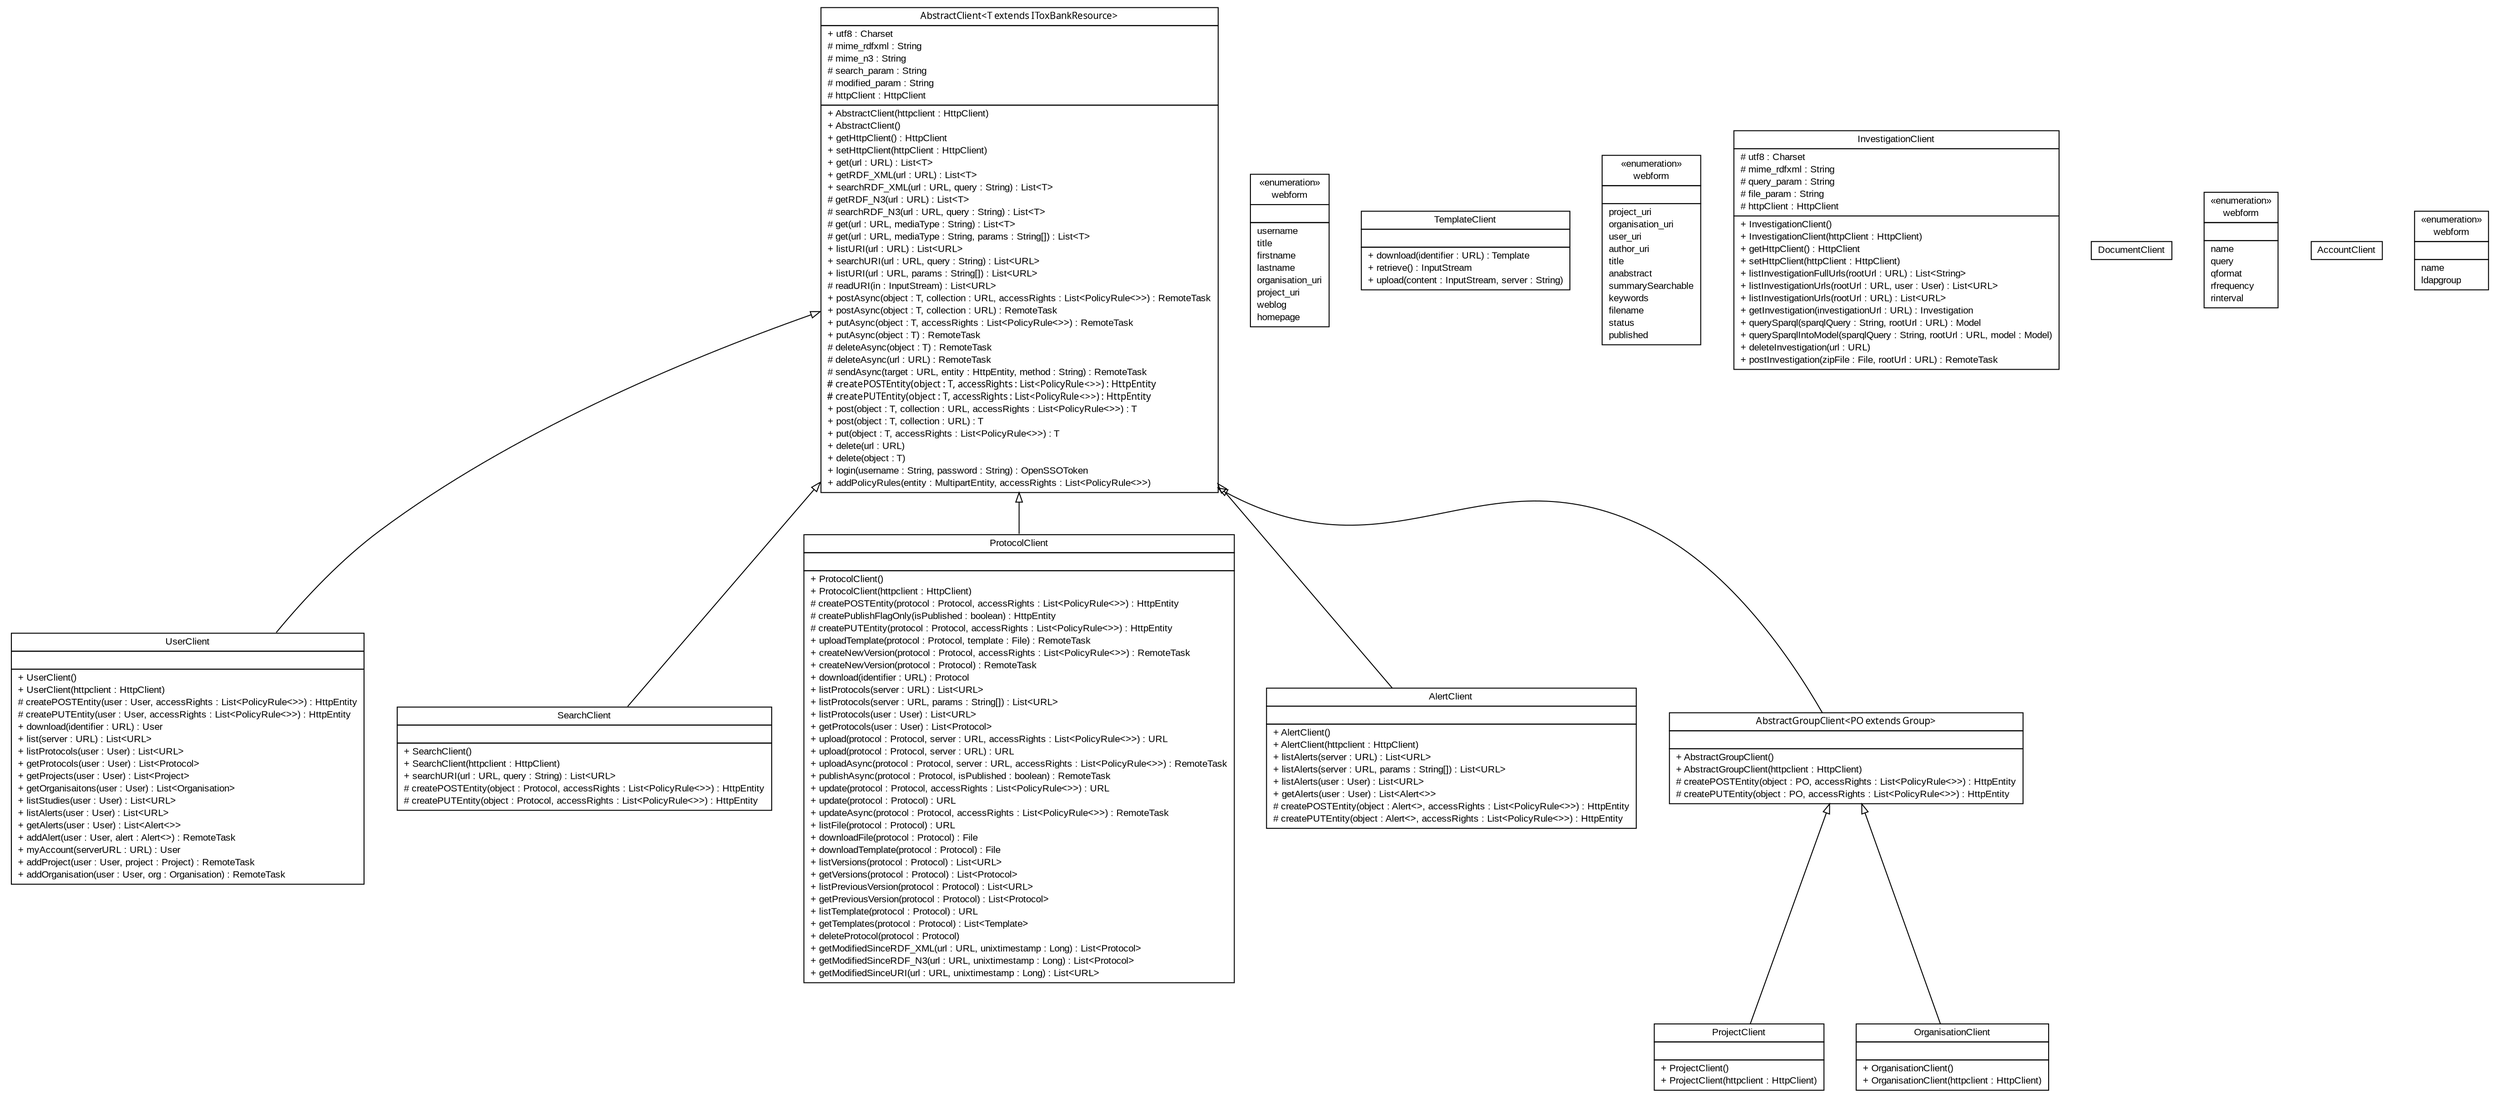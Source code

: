 #!/usr/local/bin/dot
#
# Class diagram 
# Generated by UmlGraph version 4.6 (http://www.spinellis.gr/sw/umlgraph)
#

digraph G {
	edge [fontname="arial",fontsize=10,labelfontname="arial",labelfontsize=10];
	node [fontname="arial",fontsize=10,shape=plaintext];
	// net.toxbank.client.resource.UserClient
	c66 [label=<<table border="0" cellborder="1" cellspacing="0" cellpadding="2" port="p" href="./UserClient.html">
		<tr><td><table border="0" cellspacing="0" cellpadding="1">
			<tr><td> UserClient </td></tr>
		</table></td></tr>
		<tr><td><table border="0" cellspacing="0" cellpadding="1">
			<tr><td align="left">  </td></tr>
		</table></td></tr>
		<tr><td><table border="0" cellspacing="0" cellpadding="1">
			<tr><td align="left"> + UserClient() </td></tr>
			<tr><td align="left"> + UserClient(httpclient : HttpClient) </td></tr>
			<tr><td align="left"> # createPOSTEntity(user : User, accessRights : List&lt;PolicyRule&lt;&gt;&gt;) : HttpEntity </td></tr>
			<tr><td align="left"> # createPUTEntity(user : User, accessRights : List&lt;PolicyRule&lt;&gt;&gt;) : HttpEntity </td></tr>
			<tr><td align="left"> + download(identifier : URL) : User </td></tr>
			<tr><td align="left"> + list(server : URL) : List&lt;URL&gt; </td></tr>
			<tr><td align="left"> + listProtocols(user : User) : List&lt;URL&gt; </td></tr>
			<tr><td align="left"> + getProtocols(user : User) : List&lt;Protocol&gt; </td></tr>
			<tr><td align="left"> + getProjects(user : User) : List&lt;Project&gt; </td></tr>
			<tr><td align="left"> + getOrganisaitons(user : User) : List&lt;Organisation&gt; </td></tr>
			<tr><td align="left"> + listStudies(user : User) : List&lt;URL&gt; </td></tr>
			<tr><td align="left"> + listAlerts(user : User) : List&lt;URL&gt; </td></tr>
			<tr><td align="left"> + getAlerts(user : User) : List&lt;Alert&lt;&gt;&gt; </td></tr>
			<tr><td align="left"> + addAlert(user : User, alert : Alert&lt;&gt;) : RemoteTask </td></tr>
			<tr><td align="left"> + myAccount(serverURL : URL) : User </td></tr>
			<tr><td align="left"> + addProject(user : User, project : Project) : RemoteTask </td></tr>
			<tr><td align="left"> + addOrganisation(user : User, org : Organisation) : RemoteTask </td></tr>
		</table></td></tr>
		</table>>, fontname="arial", fontcolor="black", fontsize=10.0];
	// net.toxbank.client.resource.UserClient.webform
	c67 [label=<<table border="0" cellborder="1" cellspacing="0" cellpadding="2" port="p" href="./UserClient.webform.html">
		<tr><td><table border="0" cellspacing="0" cellpadding="1">
			<tr><td> &laquo;enumeration&raquo; </td></tr>
			<tr><td> webform </td></tr>
		</table></td></tr>
		<tr><td><table border="0" cellspacing="0" cellpadding="1">
			<tr><td align="left">  </td></tr>
		</table></td></tr>
		<tr><td><table border="0" cellspacing="0" cellpadding="1">
			<tr><td align="left"> username </td></tr>
			<tr><td align="left"> title </td></tr>
			<tr><td align="left"> firstname </td></tr>
			<tr><td align="left"> lastname </td></tr>
			<tr><td align="left"> organisation_uri </td></tr>
			<tr><td align="left"> project_uri </td></tr>
			<tr><td align="left"> weblog </td></tr>
			<tr><td align="left"> homepage </td></tr>
		</table></td></tr>
		</table>>, fontname="arial", fontcolor="black", fontsize=10.0];
	// net.toxbank.client.resource.TemplateClient
	c68 [label=<<table border="0" cellborder="1" cellspacing="0" cellpadding="2" port="p" href="./TemplateClient.html">
		<tr><td><table border="0" cellspacing="0" cellpadding="1">
			<tr><td> TemplateClient </td></tr>
		</table></td></tr>
		<tr><td><table border="0" cellspacing="0" cellpadding="1">
			<tr><td align="left">  </td></tr>
		</table></td></tr>
		<tr><td><table border="0" cellspacing="0" cellpadding="1">
			<tr><td align="left"> + download(identifier : URL) : Template </td></tr>
			<tr><td align="left"> + retrieve() : InputStream </td></tr>
			<tr><td align="left"> + upload(content : InputStream, server : String) </td></tr>
		</table></td></tr>
		</table>>, fontname="arial", fontcolor="black", fontsize=10.0];
	// net.toxbank.client.resource.SearchClient
	c69 [label=<<table border="0" cellborder="1" cellspacing="0" cellpadding="2" port="p" href="./SearchClient.html">
		<tr><td><table border="0" cellspacing="0" cellpadding="1">
			<tr><td> SearchClient </td></tr>
		</table></td></tr>
		<tr><td><table border="0" cellspacing="0" cellpadding="1">
			<tr><td align="left">  </td></tr>
		</table></td></tr>
		<tr><td><table border="0" cellspacing="0" cellpadding="1">
			<tr><td align="left"> + SearchClient() </td></tr>
			<tr><td align="left"> + SearchClient(httpclient : HttpClient) </td></tr>
			<tr><td align="left"> + searchURI(url : URL, query : String) : List&lt;URL&gt; </td></tr>
			<tr><td align="left"> # createPOSTEntity(object : Protocol, accessRights : List&lt;PolicyRule&lt;&gt;&gt;) : HttpEntity </td></tr>
			<tr><td align="left"> # createPUTEntity(object : Protocol, accessRights : List&lt;PolicyRule&lt;&gt;&gt;) : HttpEntity </td></tr>
		</table></td></tr>
		</table>>, fontname="arial", fontcolor="black", fontsize=10.0];
	// net.toxbank.client.resource.ProtocolClient
	c70 [label=<<table border="0" cellborder="1" cellspacing="0" cellpadding="2" port="p" href="./ProtocolClient.html">
		<tr><td><table border="0" cellspacing="0" cellpadding="1">
			<tr><td> ProtocolClient </td></tr>
		</table></td></tr>
		<tr><td><table border="0" cellspacing="0" cellpadding="1">
			<tr><td align="left">  </td></tr>
		</table></td></tr>
		<tr><td><table border="0" cellspacing="0" cellpadding="1">
			<tr><td align="left"> + ProtocolClient() </td></tr>
			<tr><td align="left"> + ProtocolClient(httpclient : HttpClient) </td></tr>
			<tr><td align="left"> # createPOSTEntity(protocol : Protocol, accessRights : List&lt;PolicyRule&lt;&gt;&gt;) : HttpEntity </td></tr>
			<tr><td align="left"> # createPublishFlagOnly(isPublished : boolean) : HttpEntity </td></tr>
			<tr><td align="left"> # createPUTEntity(protocol : Protocol, accessRights : List&lt;PolicyRule&lt;&gt;&gt;) : HttpEntity </td></tr>
			<tr><td align="left"> + uploadTemplate(protocol : Protocol, template : File) : RemoteTask </td></tr>
			<tr><td align="left"> + createNewVersion(protocol : Protocol, accessRights : List&lt;PolicyRule&lt;&gt;&gt;) : RemoteTask </td></tr>
			<tr><td align="left"> + createNewVersion(protocol : Protocol) : RemoteTask </td></tr>
			<tr><td align="left"> + download(identifier : URL) : Protocol </td></tr>
			<tr><td align="left"> + listProtocols(server : URL) : List&lt;URL&gt; </td></tr>
			<tr><td align="left"> + listProtocols(server : URL, params : String[]) : List&lt;URL&gt; </td></tr>
			<tr><td align="left"> + listProtocols(user : User) : List&lt;URL&gt; </td></tr>
			<tr><td align="left"> + getProtocols(user : User) : List&lt;Protocol&gt; </td></tr>
			<tr><td align="left"> + upload(protocol : Protocol, server : URL, accessRights : List&lt;PolicyRule&lt;&gt;&gt;) : URL </td></tr>
			<tr><td align="left"> + upload(protocol : Protocol, server : URL) : URL </td></tr>
			<tr><td align="left"> + uploadAsync(protocol : Protocol, server : URL, accessRights : List&lt;PolicyRule&lt;&gt;&gt;) : RemoteTask </td></tr>
			<tr><td align="left"> + publishAsync(protocol : Protocol, isPublished : boolean) : RemoteTask </td></tr>
			<tr><td align="left"> + update(protocol : Protocol, accessRights : List&lt;PolicyRule&lt;&gt;&gt;) : URL </td></tr>
			<tr><td align="left"> + update(protocol : Protocol) : URL </td></tr>
			<tr><td align="left"> + updateAsync(protocol : Protocol, accessRights : List&lt;PolicyRule&lt;&gt;&gt;) : RemoteTask </td></tr>
			<tr><td align="left"> + listFile(protocol : Protocol) : URL </td></tr>
			<tr><td align="left"> + downloadFile(protocol : Protocol) : File </td></tr>
			<tr><td align="left"> + downloadTemplate(protocol : Protocol) : File </td></tr>
			<tr><td align="left"> + listVersions(protocol : Protocol) : List&lt;URL&gt; </td></tr>
			<tr><td align="left"> + getVersions(protocol : Protocol) : List&lt;Protocol&gt; </td></tr>
			<tr><td align="left"> + listPreviousVersion(protocol : Protocol) : List&lt;URL&gt; </td></tr>
			<tr><td align="left"> + getPreviousVersion(protocol : Protocol) : List&lt;Protocol&gt; </td></tr>
			<tr><td align="left"> + listTemplate(protocol : Protocol) : URL </td></tr>
			<tr><td align="left"> + getTemplates(protocol : Protocol) : List&lt;Template&gt; </td></tr>
			<tr><td align="left"> + deleteProtocol(protocol : Protocol) </td></tr>
			<tr><td align="left"> + getModifiedSinceRDF_XML(url : URL, unixtimestamp : Long) : List&lt;Protocol&gt; </td></tr>
			<tr><td align="left"> + getModifiedSinceRDF_N3(url : URL, unixtimestamp : Long) : List&lt;Protocol&gt; </td></tr>
			<tr><td align="left"> + getModifiedSinceURI(url : URL, unixtimestamp : Long) : List&lt;URL&gt; </td></tr>
		</table></td></tr>
		</table>>, fontname="arial", fontcolor="black", fontsize=10.0];
	// net.toxbank.client.resource.ProtocolClient.webform
	c71 [label=<<table border="0" cellborder="1" cellspacing="0" cellpadding="2" port="p" href="./ProtocolClient.webform.html">
		<tr><td><table border="0" cellspacing="0" cellpadding="1">
			<tr><td> &laquo;enumeration&raquo; </td></tr>
			<tr><td> webform </td></tr>
		</table></td></tr>
		<tr><td><table border="0" cellspacing="0" cellpadding="1">
			<tr><td align="left">  </td></tr>
		</table></td></tr>
		<tr><td><table border="0" cellspacing="0" cellpadding="1">
			<tr><td align="left"> project_uri </td></tr>
			<tr><td align="left"> organisation_uri </td></tr>
			<tr><td align="left"> user_uri </td></tr>
			<tr><td align="left"> author_uri </td></tr>
			<tr><td align="left"> title </td></tr>
			<tr><td align="left"> anabstract </td></tr>
			<tr><td align="left"> summarySearchable </td></tr>
			<tr><td align="left"> keywords </td></tr>
			<tr><td align="left"> filename </td></tr>
			<tr><td align="left"> status </td></tr>
			<tr><td align="left"> published </td></tr>
		</table></td></tr>
		</table>>, fontname="arial", fontcolor="black", fontsize=10.0];
	// net.toxbank.client.resource.ProjectClient
	c72 [label=<<table border="0" cellborder="1" cellspacing="0" cellpadding="2" port="p" href="./ProjectClient.html">
		<tr><td><table border="0" cellspacing="0" cellpadding="1">
			<tr><td> ProjectClient </td></tr>
		</table></td></tr>
		<tr><td><table border="0" cellspacing="0" cellpadding="1">
			<tr><td align="left">  </td></tr>
		</table></td></tr>
		<tr><td><table border="0" cellspacing="0" cellpadding="1">
			<tr><td align="left"> + ProjectClient() </td></tr>
			<tr><td align="left"> + ProjectClient(httpclient : HttpClient) </td></tr>
		</table></td></tr>
		</table>>, fontname="arial", fontcolor="black", fontsize=10.0];
	// net.toxbank.client.resource.OrganisationClient
	c73 [label=<<table border="0" cellborder="1" cellspacing="0" cellpadding="2" port="p" href="./OrganisationClient.html">
		<tr><td><table border="0" cellspacing="0" cellpadding="1">
			<tr><td> OrganisationClient </td></tr>
		</table></td></tr>
		<tr><td><table border="0" cellspacing="0" cellpadding="1">
			<tr><td align="left">  </td></tr>
		</table></td></tr>
		<tr><td><table border="0" cellspacing="0" cellpadding="1">
			<tr><td align="left"> + OrganisationClient() </td></tr>
			<tr><td align="left"> + OrganisationClient(httpclient : HttpClient) </td></tr>
		</table></td></tr>
		</table>>, fontname="arial", fontcolor="black", fontsize=10.0];
	// net.toxbank.client.resource.InvestigationClient
	c74 [label=<<table border="0" cellborder="1" cellspacing="0" cellpadding="2" port="p" href="./InvestigationClient.html">
		<tr><td><table border="0" cellspacing="0" cellpadding="1">
			<tr><td> InvestigationClient </td></tr>
		</table></td></tr>
		<tr><td><table border="0" cellspacing="0" cellpadding="1">
			<tr><td align="left"> # utf8 : Charset </td></tr>
			<tr><td align="left"> # mime_rdfxml : String </td></tr>
			<tr><td align="left"> # query_param : String </td></tr>
			<tr><td align="left"> # file_param : String </td></tr>
			<tr><td align="left"> # httpClient : HttpClient </td></tr>
		</table></td></tr>
		<tr><td><table border="0" cellspacing="0" cellpadding="1">
			<tr><td align="left"> + InvestigationClient() </td></tr>
			<tr><td align="left"> + InvestigationClient(httpClient : HttpClient) </td></tr>
			<tr><td align="left"> + getHttpClient() : HttpClient </td></tr>
			<tr><td align="left"> + setHttpClient(httpClient : HttpClient) </td></tr>
			<tr><td align="left"> + listInvestigationFullUrls(rootUrl : URL) : List&lt;String&gt; </td></tr>
			<tr><td align="left"> + listInvestigationUrls(rootUrl : URL, user : User) : List&lt;URL&gt; </td></tr>
			<tr><td align="left"> + listInvestigationUrls(rootUrl : URL) : List&lt;URL&gt; </td></tr>
			<tr><td align="left"> + getInvestigation(investigationUrl : URL) : Investigation </td></tr>
			<tr><td align="left"> + querySparql(sparqlQuery : String, rootUrl : URL) : Model </td></tr>
			<tr><td align="left"> + querySparqlIntoModel(sparqlQuery : String, rootUrl : URL, model : Model) </td></tr>
			<tr><td align="left"> + deleteInvestigation(url : URL) </td></tr>
			<tr><td align="left"> + postInvestigation(zipFile : File, rootUrl : URL) : RemoteTask </td></tr>
		</table></td></tr>
		</table>>, fontname="arial", fontcolor="black", fontsize=10.0];
	// net.toxbank.client.resource.DocumentClient
	c75 [label=<<table border="0" cellborder="1" cellspacing="0" cellpadding="2" port="p" href="./DocumentClient.html">
		<tr><td><table border="0" cellspacing="0" cellpadding="1">
			<tr><td> DocumentClient </td></tr>
		</table></td></tr>
		</table>>, fontname="arial", fontcolor="black", fontsize=10.0];
	// net.toxbank.client.resource.AlertClient
	c76 [label=<<table border="0" cellborder="1" cellspacing="0" cellpadding="2" port="p" href="./AlertClient.html">
		<tr><td><table border="0" cellspacing="0" cellpadding="1">
			<tr><td> AlertClient </td></tr>
		</table></td></tr>
		<tr><td><table border="0" cellspacing="0" cellpadding="1">
			<tr><td align="left">  </td></tr>
		</table></td></tr>
		<tr><td><table border="0" cellspacing="0" cellpadding="1">
			<tr><td align="left"> + AlertClient() </td></tr>
			<tr><td align="left"> + AlertClient(httpclient : HttpClient) </td></tr>
			<tr><td align="left"> + listAlerts(server : URL) : List&lt;URL&gt; </td></tr>
			<tr><td align="left"> + listAlerts(server : URL, params : String[]) : List&lt;URL&gt; </td></tr>
			<tr><td align="left"> + listAlerts(user : User) : List&lt;URL&gt; </td></tr>
			<tr><td align="left"> + getAlerts(user : User) : List&lt;Alert&lt;&gt;&gt; </td></tr>
			<tr><td align="left"> # createPOSTEntity(object : Alert&lt;&gt;, accessRights : List&lt;PolicyRule&lt;&gt;&gt;) : HttpEntity </td></tr>
			<tr><td align="left"> # createPUTEntity(object : Alert&lt;&gt;, accessRights : List&lt;PolicyRule&lt;&gt;&gt;) : HttpEntity </td></tr>
		</table></td></tr>
		</table>>, fontname="arial", fontcolor="black", fontsize=10.0];
	// net.toxbank.client.resource.AlertClient.webform
	c77 [label=<<table border="0" cellborder="1" cellspacing="0" cellpadding="2" port="p" href="./AlertClient.webform.html">
		<tr><td><table border="0" cellspacing="0" cellpadding="1">
			<tr><td> &laquo;enumeration&raquo; </td></tr>
			<tr><td> webform </td></tr>
		</table></td></tr>
		<tr><td><table border="0" cellspacing="0" cellpadding="1">
			<tr><td align="left">  </td></tr>
		</table></td></tr>
		<tr><td><table border="0" cellspacing="0" cellpadding="1">
			<tr><td align="left"> name </td></tr>
			<tr><td align="left"> query </td></tr>
			<tr><td align="left"> qformat </td></tr>
			<tr><td align="left"> rfrequency </td></tr>
			<tr><td align="left"> rinterval </td></tr>
		</table></td></tr>
		</table>>, fontname="arial", fontcolor="black", fontsize=10.0];
	// net.toxbank.client.resource.AccountClient
	c78 [label=<<table border="0" cellborder="1" cellspacing="0" cellpadding="2" port="p" href="./AccountClient.html">
		<tr><td><table border="0" cellspacing="0" cellpadding="1">
			<tr><td> AccountClient </td></tr>
		</table></td></tr>
		</table>>, fontname="arial", fontcolor="black", fontsize=10.0];
	// net.toxbank.client.resource.AbstractGroupClient<PO extends net.toxbank.client.resource.Group>
	c79 [label=<<table border="0" cellborder="1" cellspacing="0" cellpadding="2" port="p" href="./AbstractGroupClient.html">
		<tr><td><table border="0" cellspacing="0" cellpadding="1">
			<tr><td><font face="ariali"> AbstractGroupClient&lt;PO extends Group&gt; </font></td></tr>
		</table></td></tr>
		<tr><td><table border="0" cellspacing="0" cellpadding="1">
			<tr><td align="left">  </td></tr>
		</table></td></tr>
		<tr><td><table border="0" cellspacing="0" cellpadding="1">
			<tr><td align="left"> + AbstractGroupClient() </td></tr>
			<tr><td align="left"> + AbstractGroupClient(httpclient : HttpClient) </td></tr>
			<tr><td align="left"> # createPOSTEntity(object : PO, accessRights : List&lt;PolicyRule&lt;&gt;&gt;) : HttpEntity </td></tr>
			<tr><td align="left"> # createPUTEntity(object : PO, accessRights : List&lt;PolicyRule&lt;&gt;&gt;) : HttpEntity </td></tr>
		</table></td></tr>
		</table>>, fontname="arial", fontcolor="black", fontsize=10.0];
	// net.toxbank.client.resource.AbstractGroupClient.webform
	c80 [label=<<table border="0" cellborder="1" cellspacing="0" cellpadding="2" port="p" href="./AbstractGroupClient.webform.html">
		<tr><td><table border="0" cellspacing="0" cellpadding="1">
			<tr><td> &laquo;enumeration&raquo; </td></tr>
			<tr><td> webform </td></tr>
		</table></td></tr>
		<tr><td><table border="0" cellspacing="0" cellpadding="1">
			<tr><td align="left">  </td></tr>
		</table></td></tr>
		<tr><td><table border="0" cellspacing="0" cellpadding="1">
			<tr><td align="left"> name </td></tr>
			<tr><td align="left"> ldapgroup </td></tr>
		</table></td></tr>
		</table>>, fontname="arial", fontcolor="black", fontsize=10.0];
	// net.toxbank.client.resource.AbstractClient<T extends net.toxbank.client.resource.IToxBankResource>
	c81 [label=<<table border="0" cellborder="1" cellspacing="0" cellpadding="2" port="p" href="./AbstractClient.html">
		<tr><td><table border="0" cellspacing="0" cellpadding="1">
			<tr><td><font face="ariali"> AbstractClient&lt;T extends IToxBankResource&gt; </font></td></tr>
		</table></td></tr>
		<tr><td><table border="0" cellspacing="0" cellpadding="1">
			<tr><td align="left"> + utf8 : Charset </td></tr>
			<tr><td align="left"> # mime_rdfxml : String </td></tr>
			<tr><td align="left"> # mime_n3 : String </td></tr>
			<tr><td align="left"> # search_param : String </td></tr>
			<tr><td align="left"> # modified_param : String </td></tr>
			<tr><td align="left"> # httpClient : HttpClient </td></tr>
		</table></td></tr>
		<tr><td><table border="0" cellspacing="0" cellpadding="1">
			<tr><td align="left"> + AbstractClient(httpclient : HttpClient) </td></tr>
			<tr><td align="left"> + AbstractClient() </td></tr>
			<tr><td align="left"> + getHttpClient() : HttpClient </td></tr>
			<tr><td align="left"> + setHttpClient(httpClient : HttpClient) </td></tr>
			<tr><td align="left"> + get(url : URL) : List&lt;T&gt; </td></tr>
			<tr><td align="left"> + getRDF_XML(url : URL) : List&lt;T&gt; </td></tr>
			<tr><td align="left"> + searchRDF_XML(url : URL, query : String) : List&lt;T&gt; </td></tr>
			<tr><td align="left"> # getRDF_N3(url : URL) : List&lt;T&gt; </td></tr>
			<tr><td align="left"> # searchRDF_N3(url : URL, query : String) : List&lt;T&gt; </td></tr>
			<tr><td align="left"> # get(url : URL, mediaType : String) : List&lt;T&gt; </td></tr>
			<tr><td align="left"> # get(url : URL, mediaType : String, params : String[]) : List&lt;T&gt; </td></tr>
			<tr><td align="left"> + listURI(url : URL) : List&lt;URL&gt; </td></tr>
			<tr><td align="left"> + searchURI(url : URL, query : String) : List&lt;URL&gt; </td></tr>
			<tr><td align="left"> + listURI(url : URL, params : String[]) : List&lt;URL&gt; </td></tr>
			<tr><td align="left"> # readURI(in : InputStream) : List&lt;URL&gt; </td></tr>
			<tr><td align="left"> + postAsync(object : T, collection : URL, accessRights : List&lt;PolicyRule&lt;&gt;&gt;) : RemoteTask </td></tr>
			<tr><td align="left"> + postAsync(object : T, collection : URL) : RemoteTask </td></tr>
			<tr><td align="left"> + putAsync(object : T, accessRights : List&lt;PolicyRule&lt;&gt;&gt;) : RemoteTask </td></tr>
			<tr><td align="left"> + putAsync(object : T) : RemoteTask </td></tr>
			<tr><td align="left"> # deleteAsync(object : T) : RemoteTask </td></tr>
			<tr><td align="left"> # deleteAsync(url : URL) : RemoteTask </td></tr>
			<tr><td align="left"> # sendAsync(target : URL, entity : HttpEntity, method : String) : RemoteTask </td></tr>
			<tr><td align="left"><font face="ariali" point-size="10.0"> # createPOSTEntity(object : T, accessRights : List&lt;PolicyRule&lt;&gt;&gt;) : HttpEntity </font></td></tr>
			<tr><td align="left"><font face="ariali" point-size="10.0"> # createPUTEntity(object : T, accessRights : List&lt;PolicyRule&lt;&gt;&gt;) : HttpEntity </font></td></tr>
			<tr><td align="left"> + post(object : T, collection : URL, accessRights : List&lt;PolicyRule&lt;&gt;&gt;) : T </td></tr>
			<tr><td align="left"> + post(object : T, collection : URL) : T </td></tr>
			<tr><td align="left"> + put(object : T, accessRights : List&lt;PolicyRule&lt;&gt;&gt;) : T </td></tr>
			<tr><td align="left"> + delete(url : URL) </td></tr>
			<tr><td align="left"> + delete(object : T) </td></tr>
			<tr><td align="left"> + login(username : String, password : String) : OpenSSOToken </td></tr>
			<tr><td align="left"> + addPolicyRules(entity : MultipartEntity, accessRights : List&lt;PolicyRule&lt;&gt;&gt;) </td></tr>
		</table></td></tr>
		</table>>, fontname="arial", fontcolor="black", fontsize=10.0];
	//net.toxbank.client.resource.UserClient extends net.toxbank.client.resource.AbstractClient<net.toxbank.client.resource.User>
	c81:p -> c66:p [dir=back,arrowtail=empty];
	//net.toxbank.client.resource.SearchClient extends net.toxbank.client.resource.AbstractClient<net.toxbank.client.resource.Protocol>
	c81:p -> c69:p [dir=back,arrowtail=empty];
	//net.toxbank.client.resource.ProtocolClient extends net.toxbank.client.resource.AbstractClient<net.toxbank.client.resource.Protocol>
	c81:p -> c70:p [dir=back,arrowtail=empty];
	//net.toxbank.client.resource.ProjectClient extends net.toxbank.client.resource.AbstractGroupClient<net.toxbank.client.resource.Project>
	c79:p -> c72:p [dir=back,arrowtail=empty];
	//net.toxbank.client.resource.OrganisationClient extends net.toxbank.client.resource.AbstractGroupClient<net.toxbank.client.resource.Organisation>
	c79:p -> c73:p [dir=back,arrowtail=empty];
	//net.toxbank.client.resource.AlertClient extends net.toxbank.client.resource.AbstractClient<net.toxbank.client.resource.Alert>
	c81:p -> c76:p [dir=back,arrowtail=empty];
	//net.toxbank.client.resource.AbstractGroupClient<PO extends net.toxbank.client.resource.Group> extends net.toxbank.client.resource.AbstractClient<PO>
	c81:p -> c79:p [dir=back,arrowtail=empty];
}

